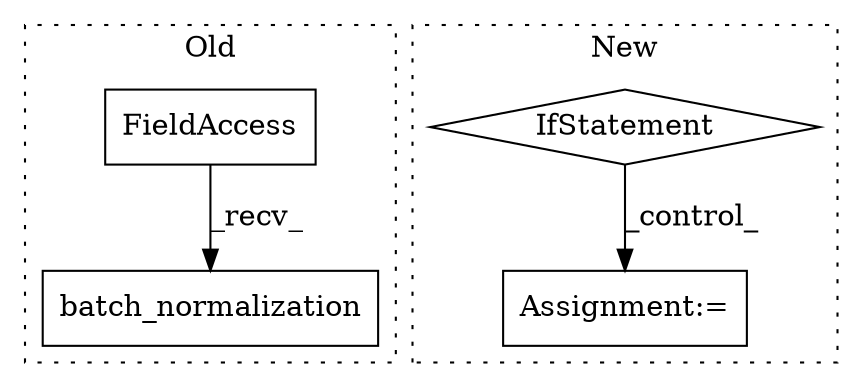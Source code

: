digraph G {
subgraph cluster0 {
1 [label="batch_normalization" a="32" s="93869,93902" l="20,1" shape="box"];
3 [label="FieldAccess" a="22" s="93851" l="17" shape="box"];
label = "Old";
style="dotted";
}
subgraph cluster1 {
2 [label="IfStatement" a="25" s="94188,94232" l="4,2" shape="diamond"];
4 [label="Assignment:=" a="7" s="94281" l="1" shape="box"];
label = "New";
style="dotted";
}
2 -> 4 [label="_control_"];
3 -> 1 [label="_recv_"];
}